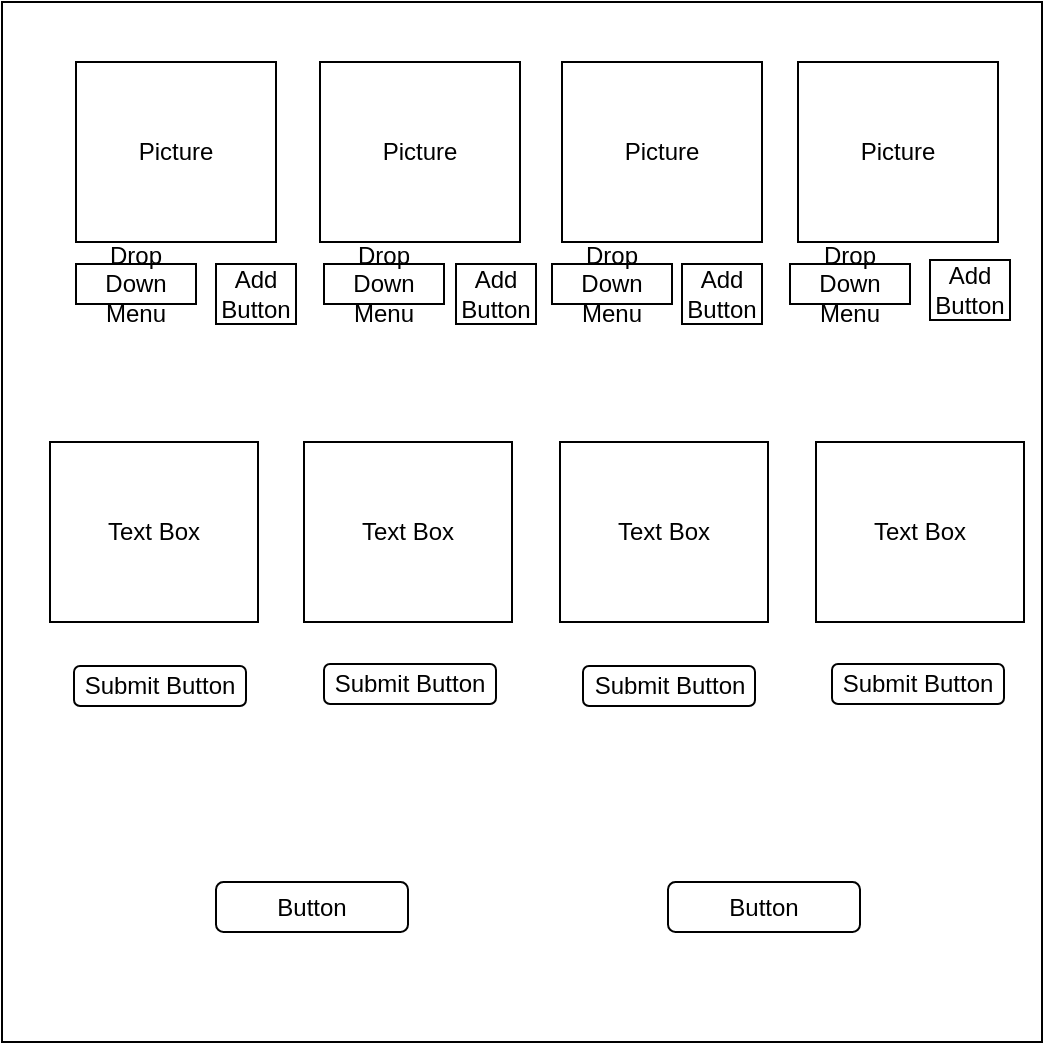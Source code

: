 <mxfile version="18.0.4" type="device"><diagram id="88_p7jEoHvqCzIb7-uUa" name="Page-1"><mxGraphModel dx="1038" dy="539" grid="1" gridSize="10" guides="1" tooltips="1" connect="1" arrows="1" fold="1" page="1" pageScale="1" pageWidth="827" pageHeight="1169" math="0" shadow="0"><root><mxCell id="0"/><mxCell id="1" parent="0"/><mxCell id="e3viZdHwVF0GiIyECka7-1" value="" style="whiteSpace=wrap;html=1;aspect=fixed;" parent="1" vertex="1"><mxGeometry x="123" y="120" width="520" height="520" as="geometry"/></mxCell><mxCell id="e3viZdHwVF0GiIyECka7-21" value="Button" style="rounded=1;whiteSpace=wrap;html=1;" parent="1" vertex="1"><mxGeometry x="230" y="560" width="96" height="25" as="geometry"/></mxCell><mxCell id="Is-uCjPVD9HsfkhGOiQY-4" value="Picture" style="rounded=0;whiteSpace=wrap;html=1;" parent="1" vertex="1"><mxGeometry x="282" y="150" width="100" height="90" as="geometry"/></mxCell><mxCell id="Is-uCjPVD9HsfkhGOiQY-5" value="Picture" style="rounded=0;whiteSpace=wrap;html=1;" parent="1" vertex="1"><mxGeometry x="521" y="150" width="100" height="90" as="geometry"/></mxCell><mxCell id="Is-uCjPVD9HsfkhGOiQY-12" value="Drop Down &lt;br&gt;Menu" style="rounded=0;whiteSpace=wrap;html=1;" parent="1" vertex="1"><mxGeometry x="160" y="251" width="60" height="20" as="geometry"/></mxCell><mxCell id="Is-uCjPVD9HsfkhGOiQY-13" value="Drop Down &lt;br&gt;Menu" style="rounded=0;whiteSpace=wrap;html=1;" parent="1" vertex="1"><mxGeometry x="517" y="251" width="60" height="20" as="geometry"/></mxCell><mxCell id="Is-uCjPVD9HsfkhGOiQY-16" value="Add Button&lt;br&gt;" style="rounded=0;whiteSpace=wrap;html=1;" parent="1" vertex="1"><mxGeometry x="230" y="251" width="40" height="30" as="geometry"/></mxCell><mxCell id="Is-uCjPVD9HsfkhGOiQY-17" value="Add Button&lt;br&gt;" style="rounded=0;whiteSpace=wrap;html=1;" parent="1" vertex="1"><mxGeometry x="587" y="249" width="40" height="30" as="geometry"/></mxCell><mxCell id="Is-uCjPVD9HsfkhGOiQY-21" value="Text Box" style="rounded=0;whiteSpace=wrap;html=1;" parent="1" vertex="1"><mxGeometry x="530" y="340" width="104" height="90" as="geometry"/></mxCell><mxCell id="Is-uCjPVD9HsfkhGOiQY-23" value="Submit Button" style="rounded=1;whiteSpace=wrap;html=1;" parent="1" vertex="1"><mxGeometry x="159" y="452" width="86" height="20" as="geometry"/></mxCell><mxCell id="Is-uCjPVD9HsfkhGOiQY-24" value="Submit Button" style="rounded=1;whiteSpace=wrap;html=1;" parent="1" vertex="1"><mxGeometry x="538" y="451" width="86" height="20" as="geometry"/></mxCell><mxCell id="Is-uCjPVD9HsfkhGOiQY-26" value="Button" style="rounded=1;whiteSpace=wrap;html=1;" parent="1" vertex="1"><mxGeometry x="456" y="560" width="96" height="25" as="geometry"/></mxCell><mxCell id="b1ghxS5KLR8FuHjDPjIC-1" value="Picture" style="rounded=0;whiteSpace=wrap;html=1;" vertex="1" parent="1"><mxGeometry x="160" y="150" width="100" height="90" as="geometry"/></mxCell><mxCell id="b1ghxS5KLR8FuHjDPjIC-2" value="Picture" style="rounded=0;whiteSpace=wrap;html=1;" vertex="1" parent="1"><mxGeometry x="403" y="150" width="100" height="90" as="geometry"/></mxCell><mxCell id="b1ghxS5KLR8FuHjDPjIC-3" value="Add Button&lt;br&gt;" style="rounded=0;whiteSpace=wrap;html=1;" vertex="1" parent="1"><mxGeometry x="350" y="251" width="40" height="30" as="geometry"/></mxCell><mxCell id="b1ghxS5KLR8FuHjDPjIC-4" value="Add Button&lt;br&gt;" style="rounded=0;whiteSpace=wrap;html=1;" vertex="1" parent="1"><mxGeometry x="463" y="251" width="40" height="30" as="geometry"/></mxCell><mxCell id="b1ghxS5KLR8FuHjDPjIC-5" value="Drop Down &lt;br&gt;Menu" style="rounded=0;whiteSpace=wrap;html=1;" vertex="1" parent="1"><mxGeometry x="398" y="251" width="60" height="20" as="geometry"/></mxCell><mxCell id="b1ghxS5KLR8FuHjDPjIC-7" value="Drop Down &lt;br&gt;Menu" style="rounded=0;whiteSpace=wrap;html=1;" vertex="1" parent="1"><mxGeometry x="284" y="251" width="60" height="20" as="geometry"/></mxCell><mxCell id="b1ghxS5KLR8FuHjDPjIC-10" value="Text Box" style="rounded=0;whiteSpace=wrap;html=1;" vertex="1" parent="1"><mxGeometry x="402" y="340" width="104" height="90" as="geometry"/></mxCell><mxCell id="b1ghxS5KLR8FuHjDPjIC-11" value="Text Box" style="rounded=0;whiteSpace=wrap;html=1;" vertex="1" parent="1"><mxGeometry x="274" y="340" width="104" height="90" as="geometry"/></mxCell><mxCell id="b1ghxS5KLR8FuHjDPjIC-12" value="Text Box" style="rounded=0;whiteSpace=wrap;html=1;" vertex="1" parent="1"><mxGeometry x="147" y="340" width="104" height="90" as="geometry"/></mxCell><mxCell id="b1ghxS5KLR8FuHjDPjIC-13" value="Submit Button" style="rounded=1;whiteSpace=wrap;html=1;" vertex="1" parent="1"><mxGeometry x="284" y="451" width="86" height="20" as="geometry"/></mxCell><mxCell id="b1ghxS5KLR8FuHjDPjIC-14" value="Submit Button" style="rounded=1;whiteSpace=wrap;html=1;" vertex="1" parent="1"><mxGeometry x="413.5" y="452" width="86" height="20" as="geometry"/></mxCell></root></mxGraphModel></diagram></mxfile>